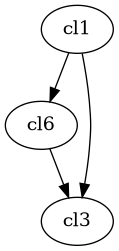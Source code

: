 {
  "sha1": "a5ih8x8afh2do87ak5gausfr2r6hfqp",
  "insertion": {
    "when": "2024-05-30T20:48:21.826Z",
    "user": "plantuml@gmail.com"
  }
}
@startuml
digraph unix {
cl6;cl1 ;cl3 ;
cl1 -> cl3;
cl1 -> cl6;
cl6 -> cl3;
}
@enduml
